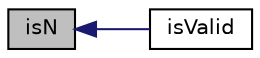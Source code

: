 digraph "isN"
{
  edge [fontname="Helvetica",fontsize="10",labelfontname="Helvetica",labelfontsize="10"];
  node [fontname="Helvetica",fontsize="10",shape=record];
  rankdir="LR";
  Node10 [label="isN",height=0.2,width=0.4,color="black", fillcolor="grey75", style="filled", fontcolor="black"];
  Node10 -> Node11 [dir="back",color="midnightblue",fontsize="10",style="solid"];
  Node11 [label="isValid",height=0.2,width=0.4,color="black", fillcolor="white", style="filled",URL="$class_zest_1_1_common_1_1_password_manipulation.html#ad425450552b15b347e37950309954338"];
}
